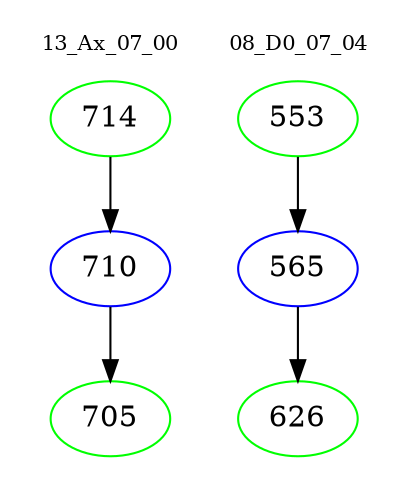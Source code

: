 digraph{
subgraph cluster_0 {
color = white
label = "13_Ax_07_00";
fontsize=10;
T0_714 [label="714", color="green"]
T0_714 -> T0_710 [color="black"]
T0_710 [label="710", color="blue"]
T0_710 -> T0_705 [color="black"]
T0_705 [label="705", color="green"]
}
subgraph cluster_1 {
color = white
label = "08_D0_07_04";
fontsize=10;
T1_553 [label="553", color="green"]
T1_553 -> T1_565 [color="black"]
T1_565 [label="565", color="blue"]
T1_565 -> T1_626 [color="black"]
T1_626 [label="626", color="green"]
}
}
